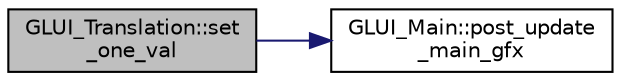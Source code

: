 digraph "GLUI_Translation::set_one_val"
{
  edge [fontname="Helvetica",fontsize="10",labelfontname="Helvetica",labelfontsize="10"];
  node [fontname="Helvetica",fontsize="10",shape=record];
  rankdir="LR";
  Node1 [label="GLUI_Translation::set\l_one_val",height=0.2,width=0.4,color="black", fillcolor="grey75", style="filled", fontcolor="black"];
  Node1 -> Node2 [color="midnightblue",fontsize="10",style="solid"];
  Node2 [label="GLUI_Main::post_update\l_main_gfx",height=0.2,width=0.4,color="black", fillcolor="white", style="filled",URL="$class_g_l_u_i___main.html#a64302740a0fb9ca34de276d001fbd8bd"];
}
